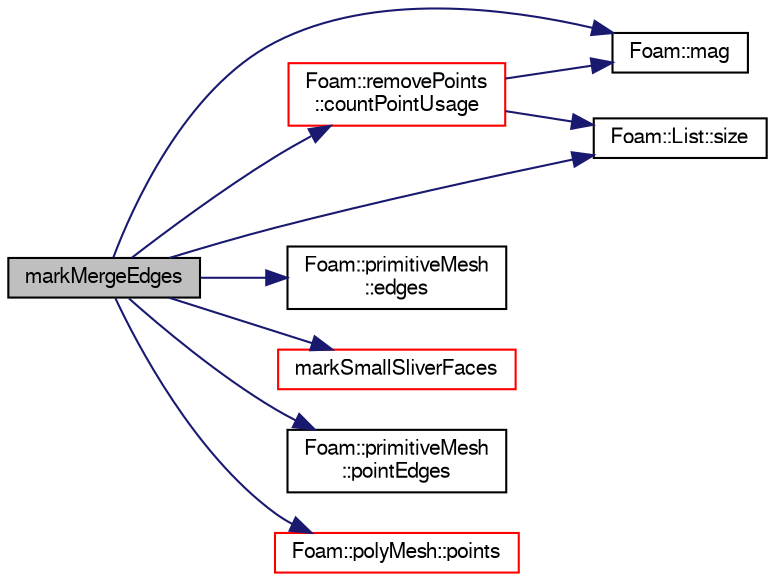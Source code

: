 digraph "markMergeEdges"
{
  bgcolor="transparent";
  edge [fontname="FreeSans",fontsize="10",labelfontname="FreeSans",labelfontsize="10"];
  node [fontname="FreeSans",fontsize="10",shape=record];
  rankdir="LR";
  Node2853 [label="markMergeEdges",height=0.2,width=0.4,color="black", fillcolor="grey75", style="filled", fontcolor="black"];
  Node2853 -> Node2854 [color="midnightblue",fontsize="10",style="solid",fontname="FreeSans"];
  Node2854 [label="Foam::removePoints\l::countPointUsage",height=0.2,width=0.4,color="red",URL="$a21722.html#a1ebf47520484c4d57ed98c8e41db43d9",tooltip="Mark in pointCanBeDeleted the points that can be deleted. "];
  Node2854 -> Node2861 [color="midnightblue",fontsize="10",style="solid",fontname="FreeSans"];
  Node2861 [label="Foam::mag",height=0.2,width=0.4,color="black",URL="$a21124.html#a929da2a3fdcf3dacbbe0487d3a330dae"];
  Node2854 -> Node2864 [color="midnightblue",fontsize="10",style="solid",fontname="FreeSans"];
  Node2864 [label="Foam::List::size",height=0.2,width=0.4,color="black",URL="$a25694.html#a8a5f6fa29bd4b500caf186f60245b384",tooltip="Override size to be inconsistent with allocated storage. "];
  Node2853 -> Node3263 [color="midnightblue",fontsize="10",style="solid",fontname="FreeSans"];
  Node3263 [label="Foam::primitiveMesh\l::edges",height=0.2,width=0.4,color="black",URL="$a27530.html#a21d764179912ddda5c6f95193c289846",tooltip="Return mesh edges. Uses calcEdges. "];
  Node2853 -> Node2861 [color="midnightblue",fontsize="10",style="solid",fontname="FreeSans"];
  Node2853 -> Node3264 [color="midnightblue",fontsize="10",style="solid",fontname="FreeSans"];
  Node3264 [label="markSmallSliverFaces",height=0.2,width=0.4,color="red",URL="$a21642.html#a125de0783a7e5c9a95769e9a2c93c05c",tooltip="Find small faces and sliver faces in the mesh and mark the. "];
  Node2853 -> Node3268 [color="midnightblue",fontsize="10",style="solid",fontname="FreeSans"];
  Node3268 [label="Foam::primitiveMesh\l::pointEdges",height=0.2,width=0.4,color="black",URL="$a27530.html#a219060536b044c749e6178283665d632"];
  Node2853 -> Node3009 [color="midnightblue",fontsize="10",style="solid",fontname="FreeSans"];
  Node3009 [label="Foam::polyMesh::points",height=0.2,width=0.4,color="red",URL="$a27410.html#ac44123fc1265297c41a43c3b62fdb4c2",tooltip="Return raw points. "];
  Node2853 -> Node2864 [color="midnightblue",fontsize="10",style="solid",fontname="FreeSans"];
}
